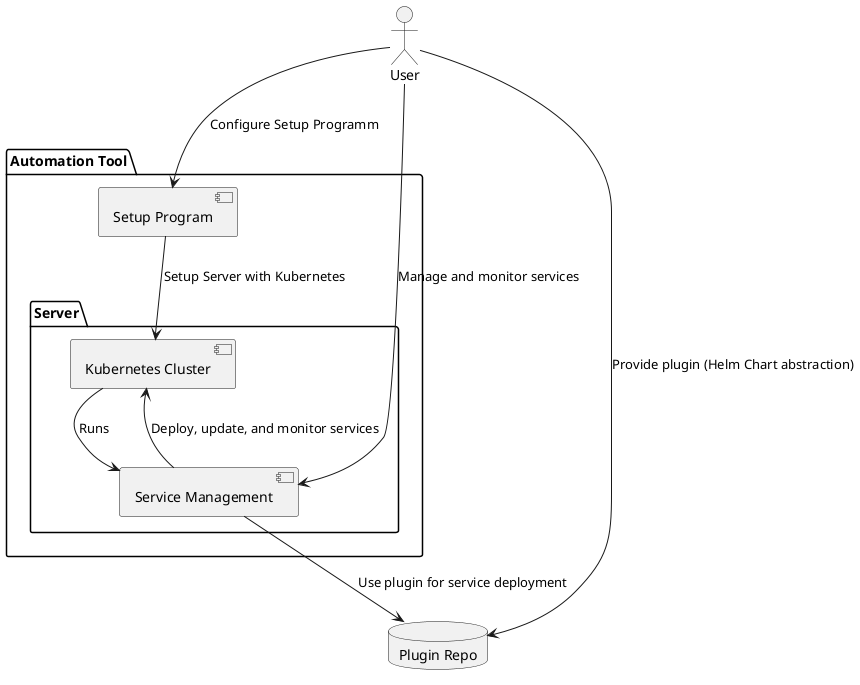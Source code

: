 @startuml

actor User

package "Automation Tool" {
  component "Setup Program" as SP

  package "Server" {
    component "Kubernetes Cluster" as KC
    component "Service Management" as SM
  }
}

database "Plugin Repo" as PR

User --> SP : Configure Setup Programm
SP --> KC : Setup Server with Kubernetes
KC --> SM : Runs

User --> SM : Manage and monitor services
SM --> KC : Deploy, update, and monitor services

User --> PR : Provide plugin (Helm Chart abstraction)
SM --> PR : Use plugin for service deployment

@enduml